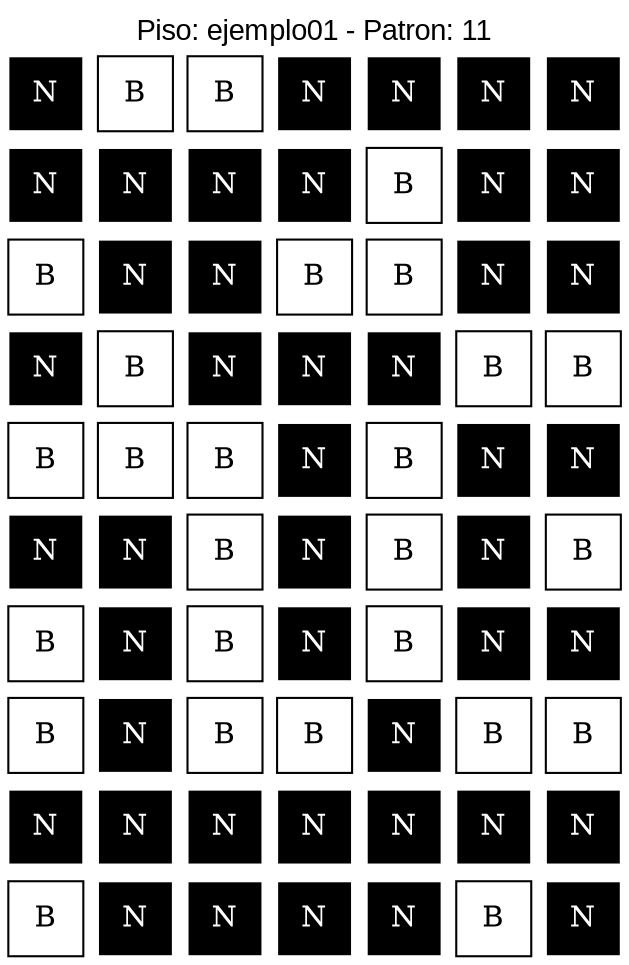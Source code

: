 digraph {
	fontname=arial fontsize=14 label="Piso: ejemplo01 - Patron: 11" labelloc=t nodesep=0.1 ranksep=0.1
	00 [label=N color=white fillcolor=black fontcolor=white shape=square style=filled]
	01 [label=B fillcolor=white shape=square style=filled]
	02 [label=B fillcolor=white shape=square style=filled]
	03 [label=N color=white fillcolor=black fontcolor=white shape=square style=filled]
	04 [label=N color=white fillcolor=black fontcolor=white shape=square style=filled]
	05 [label=N color=white fillcolor=black fontcolor=white shape=square style=filled]
	06 [label=N color=white fillcolor=black fontcolor=white shape=square style=filled]
	10 [label=N color=white fillcolor=black fontcolor=white shape=square style=filled]
	11 [label=N color=white fillcolor=black fontcolor=white shape=square style=filled]
	12 [label=N color=white fillcolor=black fontcolor=white shape=square style=filled]
	13 [label=N color=white fillcolor=black fontcolor=white shape=square style=filled]
	14 [label=B fillcolor=white shape=square style=filled]
	15 [label=N color=white fillcolor=black fontcolor=white shape=square style=filled]
	16 [label=N color=white fillcolor=black fontcolor=white shape=square style=filled]
	20 [label=B fillcolor=white shape=square style=filled]
	21 [label=N color=white fillcolor=black fontcolor=white shape=square style=filled]
	22 [label=N color=white fillcolor=black fontcolor=white shape=square style=filled]
	23 [label=B fillcolor=white shape=square style=filled]
	24 [label=B fillcolor=white shape=square style=filled]
	25 [label=N color=white fillcolor=black fontcolor=white shape=square style=filled]
	26 [label=N color=white fillcolor=black fontcolor=white shape=square style=filled]
	30 [label=N color=white fillcolor=black fontcolor=white shape=square style=filled]
	31 [label=B fillcolor=white shape=square style=filled]
	32 [label=N color=white fillcolor=black fontcolor=white shape=square style=filled]
	33 [label=N color=white fillcolor=black fontcolor=white shape=square style=filled]
	34 [label=N color=white fillcolor=black fontcolor=white shape=square style=filled]
	35 [label=B fillcolor=white shape=square style=filled]
	36 [label=B fillcolor=white shape=square style=filled]
	40 [label=B fillcolor=white shape=square style=filled]
	41 [label=B fillcolor=white shape=square style=filled]
	42 [label=B fillcolor=white shape=square style=filled]
	43 [label=N color=white fillcolor=black fontcolor=white shape=square style=filled]
	44 [label=B fillcolor=white shape=square style=filled]
	45 [label=N color=white fillcolor=black fontcolor=white shape=square style=filled]
	46 [label=N color=white fillcolor=black fontcolor=white shape=square style=filled]
	50 [label=N color=white fillcolor=black fontcolor=white shape=square style=filled]
	51 [label=N color=white fillcolor=black fontcolor=white shape=square style=filled]
	52 [label=B fillcolor=white shape=square style=filled]
	53 [label=N color=white fillcolor=black fontcolor=white shape=square style=filled]
	54 [label=B fillcolor=white shape=square style=filled]
	55 [label=N color=white fillcolor=black fontcolor=white shape=square style=filled]
	56 [label=B fillcolor=white shape=square style=filled]
	60 [label=B fillcolor=white shape=square style=filled]
	61 [label=N color=white fillcolor=black fontcolor=white shape=square style=filled]
	62 [label=B fillcolor=white shape=square style=filled]
	63 [label=N color=white fillcolor=black fontcolor=white shape=square style=filled]
	64 [label=B fillcolor=white shape=square style=filled]
	65 [label=N color=white fillcolor=black fontcolor=white shape=square style=filled]
	66 [label=N color=white fillcolor=black fontcolor=white shape=square style=filled]
	70 [label=B fillcolor=white shape=square style=filled]
	71 [label=N color=white fillcolor=black fontcolor=white shape=square style=filled]
	72 [label=B fillcolor=white shape=square style=filled]
	73 [label=B fillcolor=white shape=square style=filled]
	74 [label=N color=white fillcolor=black fontcolor=white shape=square style=filled]
	75 [label=B fillcolor=white shape=square style=filled]
	76 [label=B fillcolor=white shape=square style=filled]
	80 [label=N color=white fillcolor=black fontcolor=white shape=square style=filled]
	81 [label=N color=white fillcolor=black fontcolor=white shape=square style=filled]
	82 [label=N color=white fillcolor=black fontcolor=white shape=square style=filled]
	83 [label=N color=white fillcolor=black fontcolor=white shape=square style=filled]
	84 [label=N color=white fillcolor=black fontcolor=white shape=square style=filled]
	85 [label=N color=white fillcolor=black fontcolor=white shape=square style=filled]
	86 [label=N color=white fillcolor=black fontcolor=white shape=square style=filled]
	90 [label=B fillcolor=white shape=square style=filled]
	91 [label=N color=white fillcolor=black fontcolor=white shape=square style=filled]
	92 [label=N color=white fillcolor=black fontcolor=white shape=square style=filled]
	93 [label=N color=white fillcolor=black fontcolor=white shape=square style=filled]
	94 [label=N color=white fillcolor=black fontcolor=white shape=square style=filled]
	95 [label=B fillcolor=white shape=square style=filled]
	96 [label=N color=white fillcolor=black fontcolor=white shape=square style=filled]
	00 -> 10 [style=invis]
	01 -> 11 [style=invis]
	02 -> 12 [style=invis]
	03 -> 13 [style=invis]
	04 -> 14 [style=invis]
	05 -> 15 [style=invis]
	06 -> 16 [style=invis]
	10 -> 20 [style=invis]
	11 -> 21 [style=invis]
	12 -> 22 [style=invis]
	13 -> 23 [style=invis]
	14 -> 24 [style=invis]
	15 -> 25 [style=invis]
	16 -> 26 [style=invis]
	20 -> 30 [style=invis]
	21 -> 31 [style=invis]
	22 -> 32 [style=invis]
	23 -> 33 [style=invis]
	24 -> 34 [style=invis]
	25 -> 35 [style=invis]
	26 -> 36 [style=invis]
	30 -> 40 [style=invis]
	31 -> 41 [style=invis]
	32 -> 42 [style=invis]
	33 -> 43 [style=invis]
	34 -> 44 [style=invis]
	35 -> 45 [style=invis]
	36 -> 46 [style=invis]
	40 -> 50 [style=invis]
	41 -> 51 [style=invis]
	42 -> 52 [style=invis]
	43 -> 53 [style=invis]
	44 -> 54 [style=invis]
	45 -> 55 [style=invis]
	46 -> 56 [style=invis]
	50 -> 60 [style=invis]
	51 -> 61 [style=invis]
	52 -> 62 [style=invis]
	53 -> 63 [style=invis]
	54 -> 64 [style=invis]
	55 -> 65 [style=invis]
	56 -> 66 [style=invis]
	60 -> 70 [style=invis]
	61 -> 71 [style=invis]
	62 -> 72 [style=invis]
	63 -> 73 [style=invis]
	64 -> 74 [style=invis]
	65 -> 75 [style=invis]
	66 -> 76 [style=invis]
	70 -> 80 [style=invis]
	71 -> 81 [style=invis]
	72 -> 82 [style=invis]
	73 -> 83 [style=invis]
	74 -> 84 [style=invis]
	75 -> 85 [style=invis]
	76 -> 86 [style=invis]
	80 -> 90 [style=invis]
	81 -> 91 [style=invis]
	82 -> 92 [style=invis]
	83 -> 93 [style=invis]
	84 -> 94 [style=invis]
	85 -> 95 [style=invis]
	86 -> 96 [style=invis]
}
